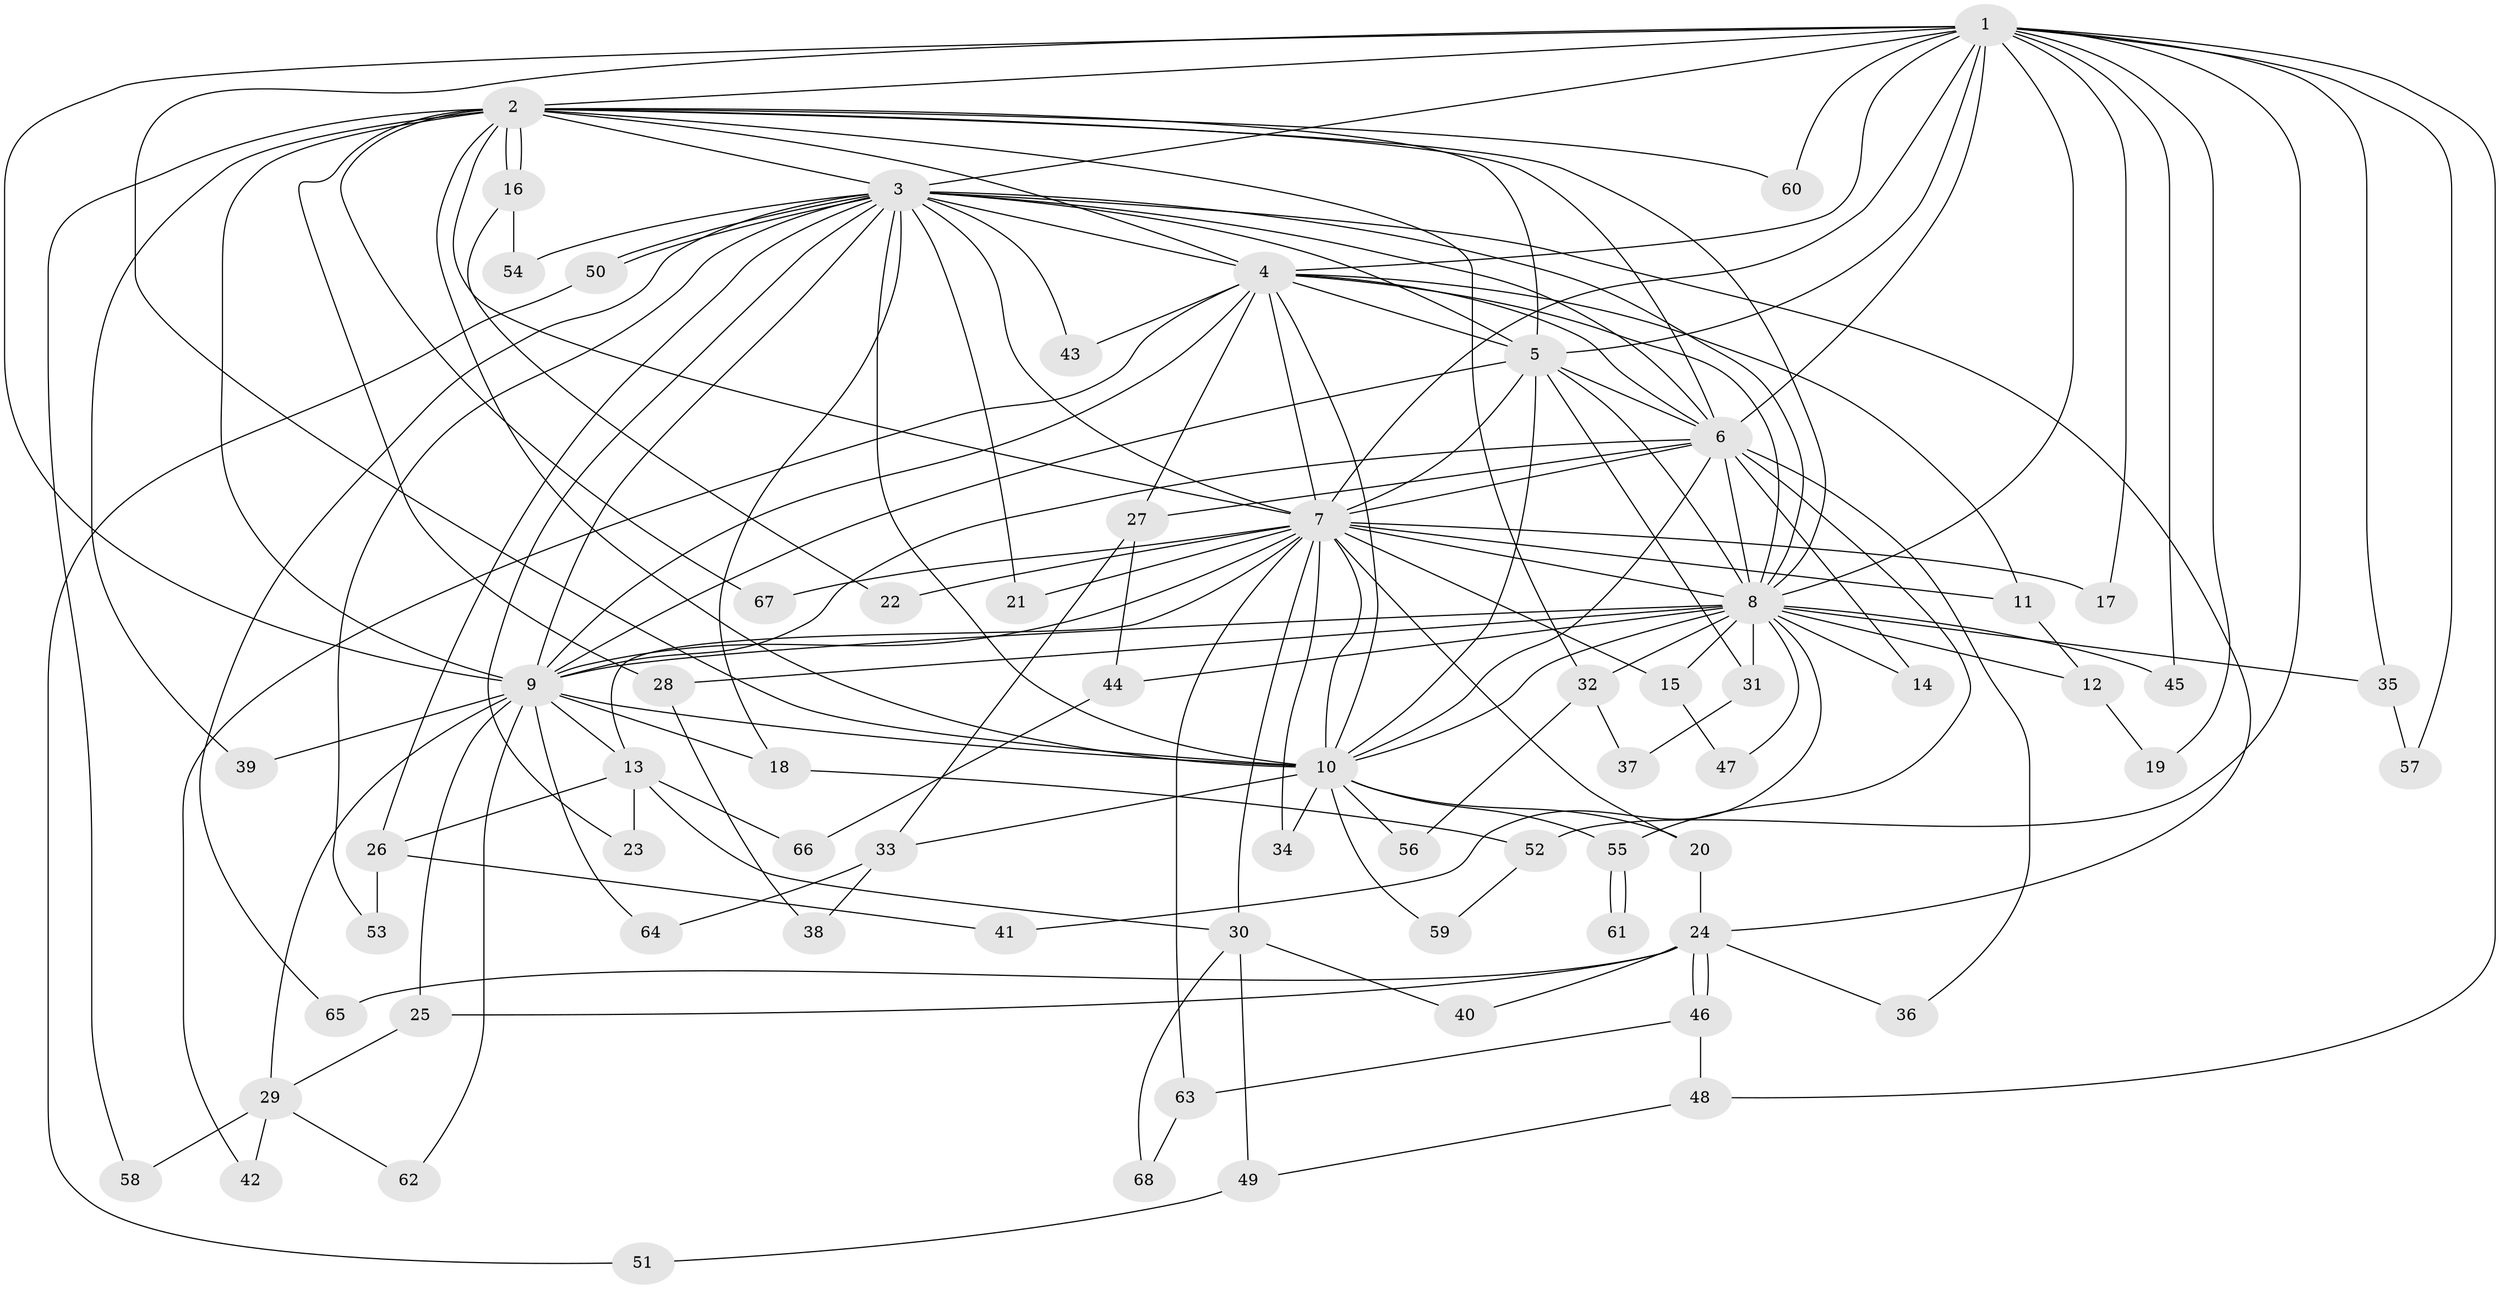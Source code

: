 // Generated by graph-tools (version 1.1) at 2025/11/02/27/25 16:11:03]
// undirected, 68 vertices, 161 edges
graph export_dot {
graph [start="1"]
  node [color=gray90,style=filled];
  1;
  2;
  3;
  4;
  5;
  6;
  7;
  8;
  9;
  10;
  11;
  12;
  13;
  14;
  15;
  16;
  17;
  18;
  19;
  20;
  21;
  22;
  23;
  24;
  25;
  26;
  27;
  28;
  29;
  30;
  31;
  32;
  33;
  34;
  35;
  36;
  37;
  38;
  39;
  40;
  41;
  42;
  43;
  44;
  45;
  46;
  47;
  48;
  49;
  50;
  51;
  52;
  53;
  54;
  55;
  56;
  57;
  58;
  59;
  60;
  61;
  62;
  63;
  64;
  65;
  66;
  67;
  68;
  1 -- 2;
  1 -- 3;
  1 -- 4;
  1 -- 5;
  1 -- 6;
  1 -- 7;
  1 -- 8;
  1 -- 9;
  1 -- 10;
  1 -- 17;
  1 -- 19;
  1 -- 35;
  1 -- 45;
  1 -- 48;
  1 -- 52;
  1 -- 57;
  1 -- 60;
  2 -- 3;
  2 -- 4;
  2 -- 5;
  2 -- 6;
  2 -- 7;
  2 -- 8;
  2 -- 9;
  2 -- 10;
  2 -- 16;
  2 -- 16;
  2 -- 28;
  2 -- 32;
  2 -- 39;
  2 -- 58;
  2 -- 60;
  2 -- 67;
  3 -- 4;
  3 -- 5;
  3 -- 6;
  3 -- 7;
  3 -- 8;
  3 -- 9;
  3 -- 10;
  3 -- 18;
  3 -- 21;
  3 -- 23;
  3 -- 24;
  3 -- 26;
  3 -- 43;
  3 -- 50;
  3 -- 50;
  3 -- 53;
  3 -- 54;
  3 -- 65;
  4 -- 5;
  4 -- 6;
  4 -- 7;
  4 -- 8;
  4 -- 9;
  4 -- 10;
  4 -- 11;
  4 -- 27;
  4 -- 42;
  4 -- 43;
  5 -- 6;
  5 -- 7;
  5 -- 8;
  5 -- 9;
  5 -- 10;
  5 -- 31;
  6 -- 7;
  6 -- 8;
  6 -- 9;
  6 -- 10;
  6 -- 14;
  6 -- 27;
  6 -- 36;
  6 -- 55;
  7 -- 8;
  7 -- 9;
  7 -- 10;
  7 -- 11;
  7 -- 13;
  7 -- 15;
  7 -- 17;
  7 -- 20;
  7 -- 21;
  7 -- 22;
  7 -- 30;
  7 -- 34;
  7 -- 63;
  7 -- 67;
  8 -- 9;
  8 -- 10;
  8 -- 12;
  8 -- 14;
  8 -- 15;
  8 -- 28;
  8 -- 31;
  8 -- 32;
  8 -- 35;
  8 -- 41;
  8 -- 44;
  8 -- 45;
  8 -- 47;
  9 -- 10;
  9 -- 13;
  9 -- 18;
  9 -- 25;
  9 -- 29;
  9 -- 39;
  9 -- 62;
  9 -- 64;
  10 -- 20;
  10 -- 33;
  10 -- 34;
  10 -- 55;
  10 -- 56;
  10 -- 59;
  11 -- 12;
  12 -- 19;
  13 -- 23;
  13 -- 26;
  13 -- 30;
  13 -- 66;
  15 -- 47;
  16 -- 22;
  16 -- 54;
  18 -- 52;
  20 -- 24;
  24 -- 25;
  24 -- 36;
  24 -- 40;
  24 -- 46;
  24 -- 46;
  24 -- 65;
  25 -- 29;
  26 -- 41;
  26 -- 53;
  27 -- 33;
  27 -- 44;
  28 -- 38;
  29 -- 42;
  29 -- 58;
  29 -- 62;
  30 -- 40;
  30 -- 49;
  30 -- 68;
  31 -- 37;
  32 -- 37;
  32 -- 56;
  33 -- 38;
  33 -- 64;
  35 -- 57;
  44 -- 66;
  46 -- 48;
  46 -- 63;
  48 -- 49;
  49 -- 51;
  50 -- 51;
  52 -- 59;
  55 -- 61;
  55 -- 61;
  63 -- 68;
}
